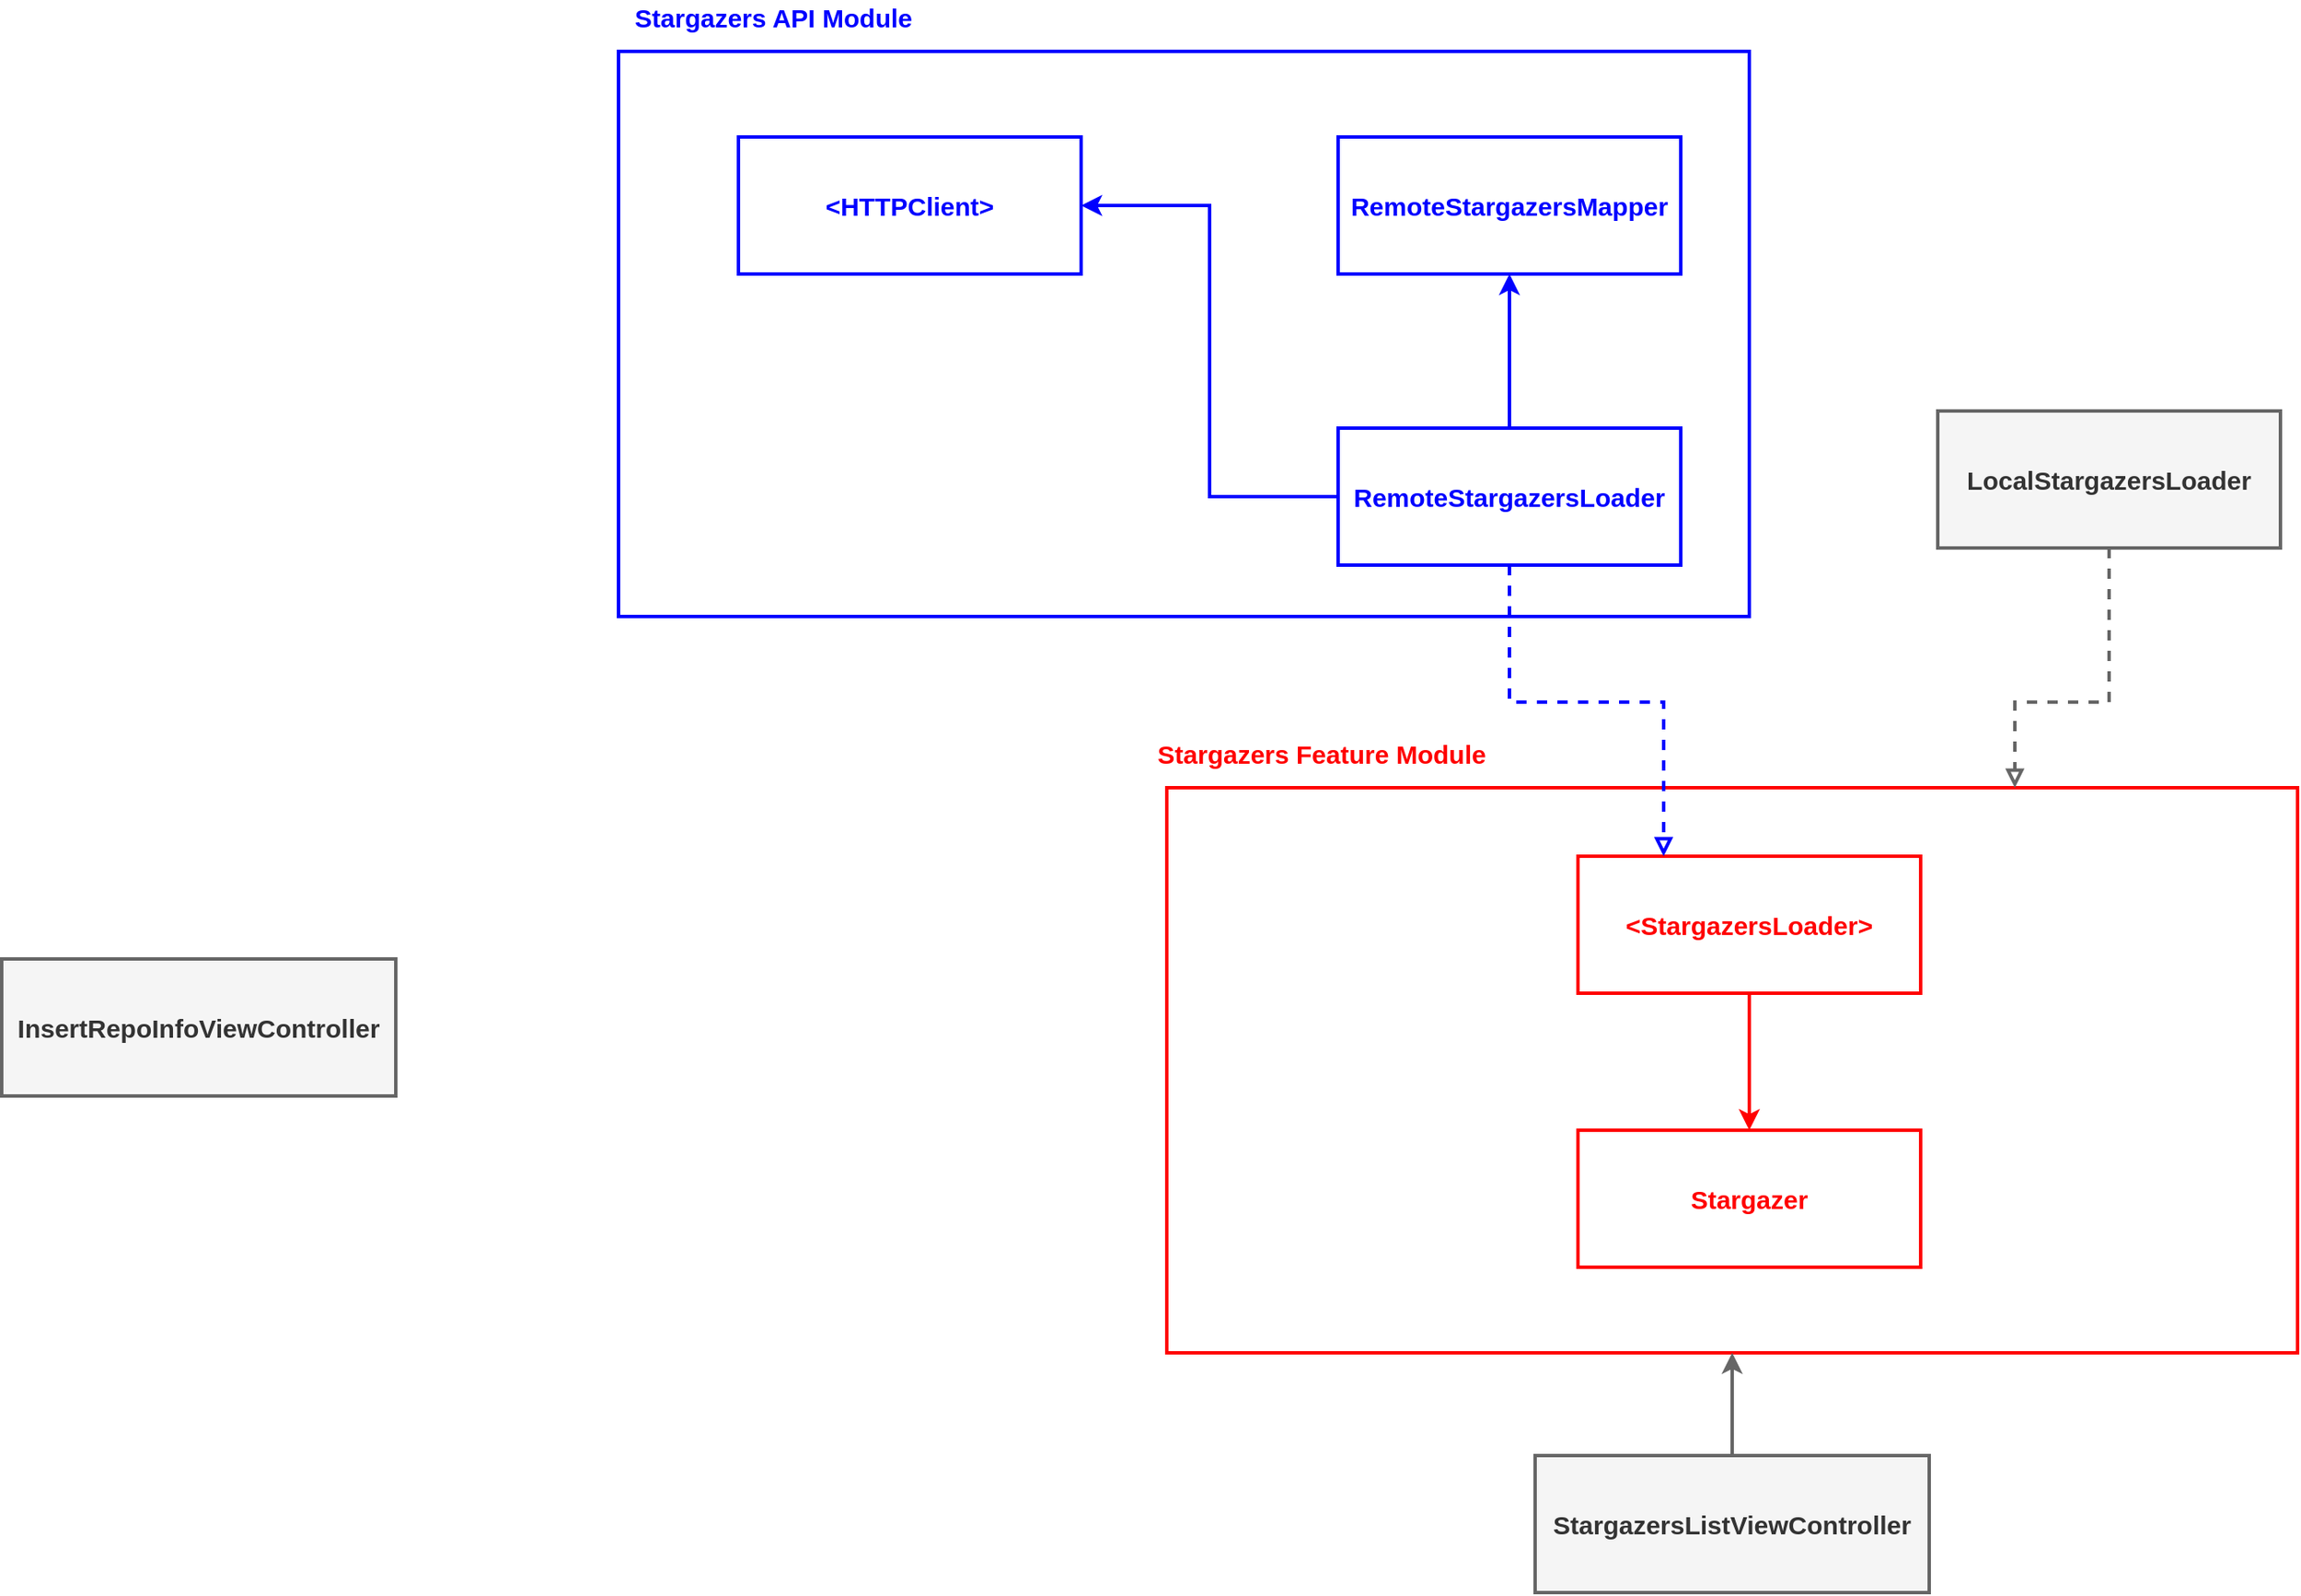 <mxfile version="14.6.13" type="device"><diagram id="zfFk2GnqR2T1KwoDTGku" name="Page-1"><mxGraphModel dx="3106" dy="2092" grid="1" gridSize="10" guides="1" tooltips="1" connect="1" arrows="1" fold="1" page="0" pageScale="1" pageWidth="827" pageHeight="1169" math="0" shadow="0"><root><mxCell id="0"/><mxCell id="1" parent="0"/><mxCell id="nP8Dd_P6U7jX99yTA_pq-10" value="" style="rounded=0;whiteSpace=wrap;html=1;fillColor=none;strokeWidth=2;strokeColor=#FF0000;" vertex="1" parent="1"><mxGeometry x="-1060" y="-600" width="660" height="330" as="geometry"/></mxCell><mxCell id="nP8Dd_P6U7jX99yTA_pq-1" value="" style="rounded=0;whiteSpace=wrap;html=1;fillColor=none;strokeWidth=2;strokeColor=#0000FF;" vertex="1" parent="1"><mxGeometry x="-1380" y="-1030" width="660" height="330" as="geometry"/></mxCell><mxCell id="_gjuGQUOKB3lQBDrmwEA-5" style="edgeStyle=orthogonalEdgeStyle;rounded=0;orthogonalLoop=1;jettySize=auto;html=1;fontSize=12;strokeWidth=2;strokeColor=#666666;fillColor=#f5f5f5;entryX=0.5;entryY=1;entryDx=0;entryDy=0;" parent="1" source="_gjuGQUOKB3lQBDrmwEA-1" target="nP8Dd_P6U7jX99yTA_pq-10" edge="1"><mxGeometry relative="1" as="geometry"><mxPoint x="-720" y="-270" as="targetPoint"/></mxGeometry></mxCell><mxCell id="_gjuGQUOKB3lQBDrmwEA-1" value="StargazersListViewController" style="rounded=0;whiteSpace=wrap;html=1;strokeWidth=2;fontSize=15;fontStyle=1;strokeColor=#666666;fontColor=#333333;fillColor=#f5f5f5;" parent="1" vertex="1"><mxGeometry x="-845" y="-210" width="230" height="80" as="geometry"/></mxCell><mxCell id="nP8Dd_P6U7jX99yTA_pq-13" value="" style="edgeStyle=orthogonalEdgeStyle;rounded=0;orthogonalLoop=1;jettySize=auto;html=1;fontSize=15;fontColor=#FF0000;endArrow=classic;endFill=1;strokeWidth=2;strokeColor=#FF0000;" edge="1" parent="1" source="_gjuGQUOKB3lQBDrmwEA-3" target="nP8Dd_P6U7jX99yTA_pq-12"><mxGeometry relative="1" as="geometry"/></mxCell><mxCell id="_gjuGQUOKB3lQBDrmwEA-3" value="&amp;lt;StargazersLoader&amp;gt;" style="rounded=0;whiteSpace=wrap;html=1;fontSize=15;strokeWidth=2;fontStyle=1;strokeColor=#FF0000;fontColor=#FF0000;" parent="1" vertex="1"><mxGeometry x="-820" y="-560" width="200" height="80" as="geometry"/></mxCell><mxCell id="_gjuGQUOKB3lQBDrmwEA-6" style="edgeStyle=orthogonalEdgeStyle;rounded=0;orthogonalLoop=1;jettySize=auto;html=1;fontSize=12;dashed=1;endArrow=block;endFill=0;strokeWidth=2;strokeColor=#0000FF;exitX=0.5;exitY=1;exitDx=0;exitDy=0;entryX=0.25;entryY=0;entryDx=0;entryDy=0;" parent="1" source="_gjuGQUOKB3lQBDrmwEA-4" target="_gjuGQUOKB3lQBDrmwEA-3" edge="1"><mxGeometry relative="1" as="geometry"><Array as="points"><mxPoint x="-860" y="-650"/><mxPoint x="-770" y="-650"/></Array><mxPoint x="-860" y="-710" as="sourcePoint"/><mxPoint x="-720" y="-650" as="targetPoint"/></mxGeometry></mxCell><mxCell id="nP8Dd_P6U7jX99yTA_pq-5" value="" style="edgeStyle=orthogonalEdgeStyle;rounded=0;orthogonalLoop=1;jettySize=auto;html=1;fontSize=15;fontColor=#0000FF;strokeWidth=2;strokeColor=#0000FF;entryX=1;entryY=0.5;entryDx=0;entryDy=0;" edge="1" parent="1" source="_gjuGQUOKB3lQBDrmwEA-4" target="nP8Dd_P6U7jX99yTA_pq-4"><mxGeometry relative="1" as="geometry"/></mxCell><mxCell id="nP8Dd_P6U7jX99yTA_pq-9" value="" style="edgeStyle=orthogonalEdgeStyle;rounded=0;orthogonalLoop=1;jettySize=auto;html=1;fontSize=15;fontColor=#0000FF;endArrow=classic;endFill=1;strokeColor=#0000FF;strokeWidth=2;" edge="1" parent="1" source="_gjuGQUOKB3lQBDrmwEA-4" target="nP8Dd_P6U7jX99yTA_pq-8"><mxGeometry relative="1" as="geometry"/></mxCell><mxCell id="_gjuGQUOKB3lQBDrmwEA-4" value="RemoteStargazersLoader" style="rounded=0;whiteSpace=wrap;html=1;fontSize=15;strokeWidth=2;fontStyle=1;strokeColor=#0000FF;fontColor=#0000FF;" parent="1" vertex="1"><mxGeometry x="-960" y="-810" width="200" height="80" as="geometry"/></mxCell><mxCell id="_gjuGQUOKB3lQBDrmwEA-9" value="InsertRepoInfoViewController" style="rounded=0;whiteSpace=wrap;html=1;strokeWidth=2;fontSize=15;fontStyle=1;strokeColor=#666666;fontColor=#333333;fillColor=#f5f5f5;" parent="1" vertex="1"><mxGeometry x="-1740" y="-500" width="230" height="80" as="geometry"/></mxCell><mxCell id="zqRq3MYB97xJmes2Uslc-2" style="edgeStyle=orthogonalEdgeStyle;rounded=0;orthogonalLoop=1;jettySize=auto;html=1;exitX=0.5;exitY=1;exitDx=0;exitDy=0;strokeWidth=2;dashed=1;endArrow=block;endFill=0;strokeColor=#666666;fillColor=#f5f5f5;entryX=0.75;entryY=0;entryDx=0;entryDy=0;" parent="1" source="zqRq3MYB97xJmes2Uslc-1" edge="1" target="nP8Dd_P6U7jX99yTA_pq-10"><mxGeometry relative="1" as="geometry"><mxPoint x="-670" y="-620" as="targetPoint"/><Array as="points"><mxPoint x="-510" y="-650"/><mxPoint x="-565" y="-650"/></Array></mxGeometry></mxCell><mxCell id="zqRq3MYB97xJmes2Uslc-1" value="LocalStargazersLoader" style="rounded=0;whiteSpace=wrap;html=1;fontSize=15;strokeWidth=2;fontStyle=1;strokeColor=#666666;fontColor=#333333;fillColor=#f5f5f5;" parent="1" vertex="1"><mxGeometry x="-610" y="-820" width="200" height="80" as="geometry"/></mxCell><mxCell id="nP8Dd_P6U7jX99yTA_pq-2" value="Stargazers API Module" style="text;html=1;align=center;verticalAlign=middle;resizable=0;points=[];autosize=1;strokeColor=none;fontSize=15;fontStyle=1;fontColor=#0000FF;" vertex="1" parent="1"><mxGeometry x="-1380" y="-1060" width="180" height="20" as="geometry"/></mxCell><mxCell id="nP8Dd_P6U7jX99yTA_pq-4" value="&amp;lt;HTTPClient&amp;gt;" style="rounded=0;whiteSpace=wrap;html=1;fontSize=15;strokeWidth=2;fontStyle=1;strokeColor=#0000FF;fontColor=#0000FF;" vertex="1" parent="1"><mxGeometry x="-1310" y="-980" width="200" height="80" as="geometry"/></mxCell><mxCell id="nP8Dd_P6U7jX99yTA_pq-8" value="RemoteStargazersMapper" style="rounded=0;whiteSpace=wrap;html=1;fontSize=15;strokeWidth=2;fontStyle=1;strokeColor=#0000FF;fontColor=#0000FF;" vertex="1" parent="1"><mxGeometry x="-960" y="-980" width="200" height="80" as="geometry"/></mxCell><mxCell id="nP8Dd_P6U7jX99yTA_pq-11" value="Stargazers Feature Module" style="text;html=1;align=center;verticalAlign=middle;resizable=0;points=[];autosize=1;strokeColor=none;fontSize=15;fontStyle=1;fontColor=#FF0000;" vertex="1" parent="1"><mxGeometry x="-1075" y="-630" width="210" height="20" as="geometry"/></mxCell><mxCell id="nP8Dd_P6U7jX99yTA_pq-12" value="Stargazer" style="rounded=0;whiteSpace=wrap;html=1;fontSize=15;strokeWidth=2;fontStyle=1;strokeColor=#FF0000;fontColor=#FF0000;" vertex="1" parent="1"><mxGeometry x="-820" y="-400" width="200" height="80" as="geometry"/></mxCell></root></mxGraphModel></diagram></mxfile>